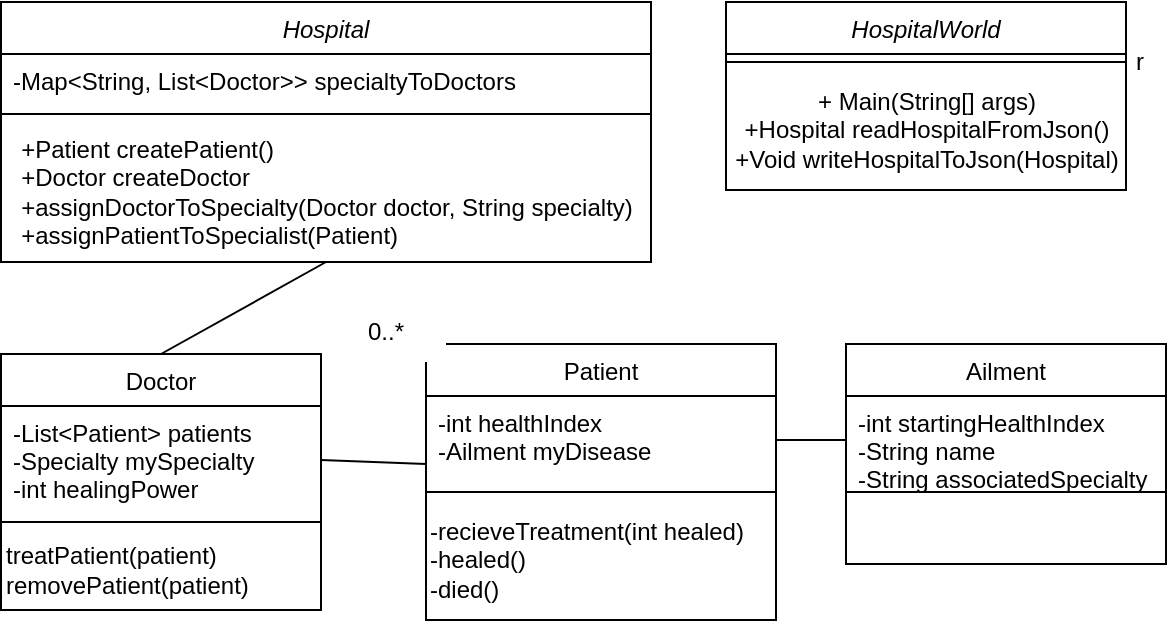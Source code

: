 <mxfile version="20.1.1" type="device"><diagram id="C5RBs43oDa-KdzZeNtuy" name="Page-1"><mxGraphModel dx="620" dy="589" grid="1" gridSize="10" guides="1" tooltips="1" connect="1" arrows="1" fold="1" page="1" pageScale="1" pageWidth="827" pageHeight="1169" math="0" shadow="0"><root><mxCell id="WIyWlLk6GJQsqaUBKTNV-0"/><mxCell id="WIyWlLk6GJQsqaUBKTNV-1" parent="WIyWlLk6GJQsqaUBKTNV-0"/><mxCell id="zkfFHV4jXpPFQw0GAbJ--0" value="Hospital" style="swimlane;fontStyle=2;align=center;verticalAlign=top;childLayout=stackLayout;horizontal=1;startSize=26;horizontalStack=0;resizeParent=1;resizeLast=0;collapsible=1;marginBottom=0;rounded=0;shadow=0;strokeWidth=1;" parent="WIyWlLk6GJQsqaUBKTNV-1" vertex="1"><mxGeometry x="17.5" y="120" width="325" height="130" as="geometry"><mxRectangle x="230" y="140" width="160" height="26" as="alternateBounds"/></mxGeometry></mxCell><mxCell id="zkfFHV4jXpPFQw0GAbJ--1" value="-Map&lt;String, List&lt;Doctor&gt;&gt; specialtyToDoctors" style="text;align=left;verticalAlign=top;spacingLeft=4;spacingRight=4;overflow=hidden;rotatable=0;points=[[0,0.5],[1,0.5]];portConstraint=eastwest;" parent="zkfFHV4jXpPFQw0GAbJ--0" vertex="1"><mxGeometry y="26" width="325" height="26" as="geometry"/></mxCell><mxCell id="zkfFHV4jXpPFQw0GAbJ--4" value="" style="line;html=1;strokeWidth=1;align=left;verticalAlign=middle;spacingTop=-1;spacingLeft=3;spacingRight=3;rotatable=0;labelPosition=right;points=[];portConstraint=eastwest;" parent="zkfFHV4jXpPFQw0GAbJ--0" vertex="1"><mxGeometry y="52" width="325" height="8" as="geometry"/></mxCell><mxCell id="JmMYJKaM3CRn95x3DFHU-41" value="&lt;div style=&quot;text-align: left;&quot;&gt;&lt;span style=&quot;background-color: initial;&quot;&gt;+Patient createPatient()&lt;/span&gt;&lt;/div&gt;&lt;div style=&quot;text-align: left;&quot;&gt;&lt;span style=&quot;background-color: initial;&quot;&gt;+Doctor createDoctor&lt;/span&gt;&lt;/div&gt;&lt;div style=&quot;text-align: left;&quot;&gt;+assignDoctorToSpecialty(Doctor doctor, String specialty)&lt;/div&gt;&lt;div style=&quot;text-align: left;&quot;&gt;&lt;span style=&quot;background-color: initial;&quot;&gt;+assignPatientToSpecialist(Patient)&lt;/span&gt;&lt;/div&gt;" style="text;html=1;align=center;verticalAlign=middle;resizable=0;points=[];autosize=1;strokeColor=none;fillColor=none;" vertex="1" parent="zkfFHV4jXpPFQw0GAbJ--0"><mxGeometry y="60" width="325" height="70" as="geometry"/></mxCell><mxCell id="zkfFHV4jXpPFQw0GAbJ--17" value="Doctor" style="swimlane;fontStyle=0;align=center;verticalAlign=top;childLayout=stackLayout;horizontal=1;startSize=26;horizontalStack=0;resizeParent=1;resizeLast=0;collapsible=1;marginBottom=0;rounded=0;shadow=0;strokeWidth=1;" parent="WIyWlLk6GJQsqaUBKTNV-1" vertex="1"><mxGeometry x="17.5" y="296" width="160" height="128" as="geometry"><mxRectangle x="550" y="140" width="160" height="26" as="alternateBounds"/></mxGeometry></mxCell><mxCell id="zkfFHV4jXpPFQw0GAbJ--18" value="-List&lt;Patient&gt; patients&#10;-Specialty mySpecialty&#10;-int healingPower" style="text;align=left;verticalAlign=top;spacingLeft=4;spacingRight=4;overflow=hidden;rotatable=0;points=[[0,0.5],[1,0.5]];portConstraint=eastwest;" parent="zkfFHV4jXpPFQw0GAbJ--17" vertex="1"><mxGeometry y="26" width="160" height="54" as="geometry"/></mxCell><mxCell id="zkfFHV4jXpPFQw0GAbJ--23" value="" style="line;html=1;strokeWidth=1;align=left;verticalAlign=middle;spacingTop=-1;spacingLeft=3;spacingRight=3;rotatable=0;labelPosition=right;points=[];portConstraint=eastwest;" parent="zkfFHV4jXpPFQw0GAbJ--17" vertex="1"><mxGeometry y="80" width="160" height="8" as="geometry"/></mxCell><mxCell id="JmMYJKaM3CRn95x3DFHU-34" value="treatPatient(patient)&lt;br&gt;removePatient(patient)" style="text;html=1;align=left;verticalAlign=middle;resizable=0;points=[];autosize=1;strokeColor=none;fillColor=none;" vertex="1" parent="zkfFHV4jXpPFQw0GAbJ--17"><mxGeometry y="88" width="160" height="40" as="geometry"/></mxCell><mxCell id="JmMYJKaM3CRn95x3DFHU-10" value="Ailment" style="swimlane;fontStyle=0;align=center;verticalAlign=top;childLayout=stackLayout;horizontal=1;startSize=26;horizontalStack=0;resizeParent=1;resizeLast=0;collapsible=1;marginBottom=0;rounded=0;shadow=0;strokeWidth=1;" vertex="1" parent="WIyWlLk6GJQsqaUBKTNV-1"><mxGeometry x="440" y="291" width="160" height="110" as="geometry"><mxRectangle x="550" y="140" width="160" height="26" as="alternateBounds"/></mxGeometry></mxCell><mxCell id="JmMYJKaM3CRn95x3DFHU-11" value="-int startingHealthIndex&#10;-String name&#10;-String associatedSpecialty" style="text;align=left;verticalAlign=top;spacingLeft=4;spacingRight=4;overflow=hidden;rotatable=0;points=[[0,0.5],[1,0.5]];portConstraint=eastwest;" vertex="1" parent="JmMYJKaM3CRn95x3DFHU-10"><mxGeometry y="26" width="160" height="44" as="geometry"/></mxCell><mxCell id="JmMYJKaM3CRn95x3DFHU-12" value="" style="line;html=1;strokeWidth=1;align=left;verticalAlign=middle;spacingTop=-1;spacingLeft=3;spacingRight=3;rotatable=0;labelPosition=right;points=[];portConstraint=eastwest;" vertex="1" parent="JmMYJKaM3CRn95x3DFHU-10"><mxGeometry y="70" width="160" height="8" as="geometry"/></mxCell><mxCell id="JmMYJKaM3CRn95x3DFHU-22" value="Patient" style="swimlane;fontStyle=0;align=center;verticalAlign=top;childLayout=stackLayout;horizontal=1;startSize=26;horizontalStack=0;resizeParent=1;resizeLast=0;collapsible=1;marginBottom=0;rounded=0;shadow=0;strokeWidth=1;" vertex="1" parent="WIyWlLk6GJQsqaUBKTNV-1"><mxGeometry x="230" y="291" width="175" height="138" as="geometry"><mxRectangle x="550" y="140" width="160" height="26" as="alternateBounds"/></mxGeometry></mxCell><mxCell id="JmMYJKaM3CRn95x3DFHU-23" value="-int healthIndex&#10;-Ailment myDisease" style="text;align=left;verticalAlign=top;spacingLeft=4;spacingRight=4;overflow=hidden;rotatable=0;points=[[0,0.5],[1,0.5]];portConstraint=eastwest;" vertex="1" parent="JmMYJKaM3CRn95x3DFHU-22"><mxGeometry y="26" width="175" height="44" as="geometry"/></mxCell><mxCell id="JmMYJKaM3CRn95x3DFHU-24" value="" style="line;html=1;strokeWidth=1;align=left;verticalAlign=middle;spacingTop=-1;spacingLeft=3;spacingRight=3;rotatable=0;labelPosition=right;points=[];portConstraint=eastwest;" vertex="1" parent="JmMYJKaM3CRn95x3DFHU-22"><mxGeometry y="70" width="175" height="8" as="geometry"/></mxCell><mxCell id="JmMYJKaM3CRn95x3DFHU-44" value="-recieveTreatment(int healed)&lt;br&gt;-healed()&lt;br&gt;-died()" style="text;html=1;align=left;verticalAlign=middle;resizable=0;points=[];autosize=1;strokeColor=none;fillColor=none;" vertex="1" parent="JmMYJKaM3CRn95x3DFHU-22"><mxGeometry y="78" width="175" height="60" as="geometry"/></mxCell><mxCell id="JmMYJKaM3CRn95x3DFHU-30" value="" style="endArrow=none;html=1;rounded=0;exitX=0.5;exitY=1;exitDx=0;exitDy=0;entryX=0.5;entryY=0;entryDx=0;entryDy=0;endFill=0;" edge="1" parent="WIyWlLk6GJQsqaUBKTNV-1" source="zkfFHV4jXpPFQw0GAbJ--0" target="zkfFHV4jXpPFQw0GAbJ--17"><mxGeometry width="50" height="50" relative="1" as="geometry"><mxPoint x="210" y="340" as="sourcePoint"/><mxPoint x="260" y="290" as="targetPoint"/></mxGeometry></mxCell><mxCell id="JmMYJKaM3CRn95x3DFHU-31" value="0..*" style="text;html=1;strokeColor=none;fillColor=default;align=center;verticalAlign=middle;whiteSpace=wrap;rounded=0;" vertex="1" parent="WIyWlLk6GJQsqaUBKTNV-1"><mxGeometry x="180" y="270" width="60" height="30" as="geometry"/></mxCell><mxCell id="JmMYJKaM3CRn95x3DFHU-32" value="" style="endArrow=none;html=1;rounded=0;exitX=0;exitY=0.773;exitDx=0;exitDy=0;entryX=1;entryY=0.5;entryDx=0;entryDy=0;exitPerimeter=0;" edge="1" parent="WIyWlLk6GJQsqaUBKTNV-1" source="JmMYJKaM3CRn95x3DFHU-23" target="zkfFHV4jXpPFQw0GAbJ--18"><mxGeometry width="50" height="50" relative="1" as="geometry"><mxPoint x="210" y="370" as="sourcePoint"/><mxPoint x="260" y="320" as="targetPoint"/></mxGeometry></mxCell><mxCell id="JmMYJKaM3CRn95x3DFHU-43" value="" style="endArrow=none;html=1;rounded=0;exitX=1;exitY=0.5;exitDx=0;exitDy=0;entryX=0;entryY=0.5;entryDx=0;entryDy=0;" edge="1" parent="WIyWlLk6GJQsqaUBKTNV-1" source="JmMYJKaM3CRn95x3DFHU-23" target="JmMYJKaM3CRn95x3DFHU-11"><mxGeometry width="50" height="50" relative="1" as="geometry"><mxPoint x="190" y="450" as="sourcePoint"/><mxPoint x="190" y="430" as="targetPoint"/></mxGeometry></mxCell><mxCell id="JmMYJKaM3CRn95x3DFHU-47" value="HospitalWorld" style="swimlane;fontStyle=2;align=center;verticalAlign=top;childLayout=stackLayout;horizontal=1;startSize=26;horizontalStack=0;resizeParent=1;resizeLast=0;collapsible=1;marginBottom=0;rounded=0;shadow=0;strokeWidth=1;" vertex="1" parent="WIyWlLk6GJQsqaUBKTNV-1"><mxGeometry x="380" y="120" width="200" height="94" as="geometry"><mxRectangle x="230" y="140" width="160" height="26" as="alternateBounds"/></mxGeometry></mxCell><mxCell id="JmMYJKaM3CRn95x3DFHU-49" value="r" style="line;html=1;strokeWidth=1;align=left;verticalAlign=middle;spacingTop=-1;spacingLeft=3;spacingRight=3;rotatable=0;labelPosition=right;points=[];portConstraint=eastwest;" vertex="1" parent="JmMYJKaM3CRn95x3DFHU-47"><mxGeometry y="26" width="200" height="8" as="geometry"/></mxCell><mxCell id="JmMYJKaM3CRn95x3DFHU-50" value="+ Main(String[] args)&lt;br&gt;+Hospital readHospitalFromJson()&lt;br&gt;+Void writeHospitalToJson(Hospital)&lt;br&gt;&lt;div style=&quot;text-align: left;&quot;&gt;&lt;/div&gt;" style="text;html=1;align=center;verticalAlign=middle;resizable=0;points=[];autosize=1;strokeColor=none;fillColor=none;" vertex="1" parent="JmMYJKaM3CRn95x3DFHU-47"><mxGeometry y="34" width="200" height="60" as="geometry"/></mxCell></root></mxGraphModel></diagram></mxfile>